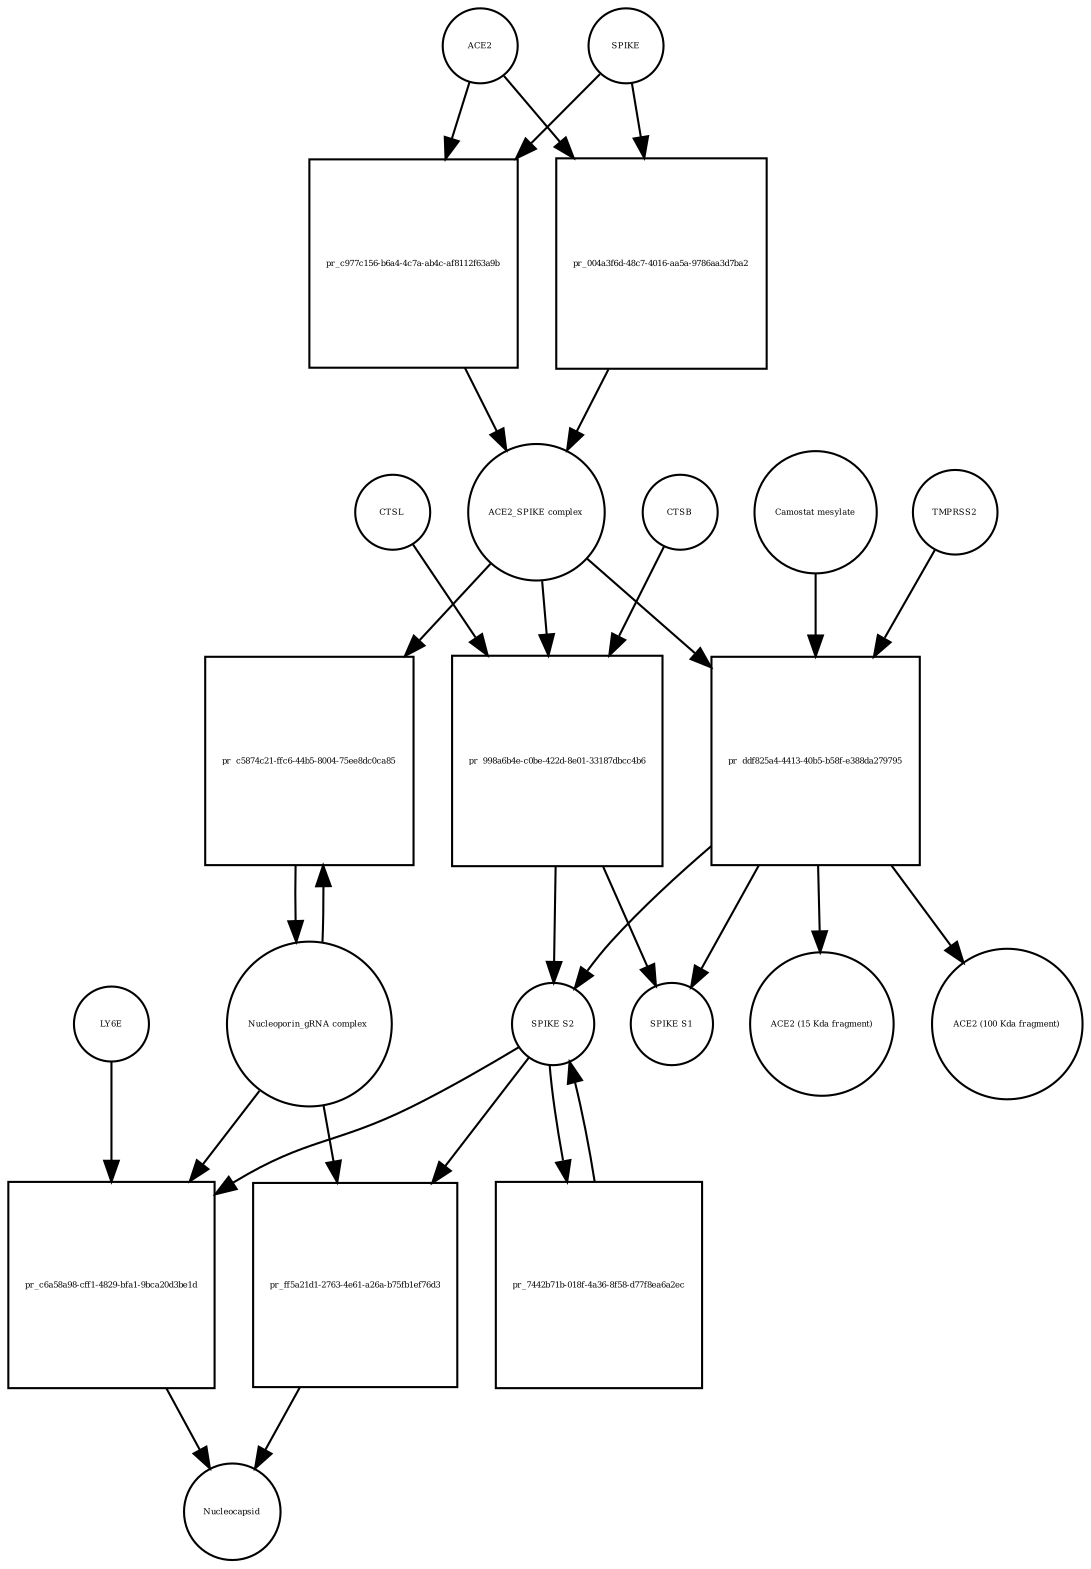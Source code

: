 strict digraph  {
ACE2 [annotation="", bipartite=0, cls=macromolecule, fontsize=4, label=ACE2, shape=circle];
"pr_c977c156-b6a4-4c7a-ab4c-af8112f63a9b" [annotation="", bipartite=1, cls=process, fontsize=4, label="pr_c977c156-b6a4-4c7a-ab4c-af8112f63a9b", shape=square];
"ACE2_SPIKE complex" [annotation="", bipartite=0, cls=complex, fontsize=4, label="ACE2_SPIKE complex", shape=circle];
SPIKE [annotation="", bipartite=0, cls="macromolecule multimer", fontsize=4, label=SPIKE, shape=circle];
"Nucleoporin_gRNA complex " [annotation="", bipartite=0, cls=complex, fontsize=4, label="Nucleoporin_gRNA complex ", shape=circle];
"pr_c5874c21-ffc6-44b5-8004-75ee8dc0ca85" [annotation="", bipartite=1, cls=process, fontsize=4, label="pr_c5874c21-ffc6-44b5-8004-75ee8dc0ca85", shape=square];
"pr_998a6b4e-c0be-422d-8e01-33187dbcc4b6" [annotation="", bipartite=1, cls=process, fontsize=4, label="pr_998a6b4e-c0be-422d-8e01-33187dbcc4b6", shape=square];
"SPIKE S2" [annotation="", bipartite=0, cls=macromolecule, fontsize=4, label="SPIKE S2", shape=circle];
CTSB [annotation="", bipartite=0, cls=macromolecule, fontsize=4, label=CTSB, shape=circle];
CTSL [annotation="", bipartite=0, cls=macromolecule, fontsize=4, label=CTSL, shape=circle];
"SPIKE S1" [annotation="", bipartite=0, cls=macromolecule, fontsize=4, label="SPIKE S1", shape=circle];
"pr_ddf825a4-4413-40b5-b58f-e388da279795" [annotation="", bipartite=1, cls=process, fontsize=4, label="pr_ddf825a4-4413-40b5-b58f-e388da279795", shape=square];
TMPRSS2 [annotation="", bipartite=0, cls=macromolecule, fontsize=4, label=TMPRSS2, shape=circle];
"Camostat mesylate" [annotation="urn_miriam_pubchem.compound_2536", bipartite=0, cls="simple chemical", fontsize=4, label="Camostat mesylate", shape=circle];
"ACE2 (15 Kda fragment)" [annotation="", bipartite=0, cls=macromolecule, fontsize=4, label="ACE2 (15 Kda fragment)", shape=circle];
"ACE2 (100 Kda fragment)" [annotation="", bipartite=0, cls=macromolecule, fontsize=4, label="ACE2 (100 Kda fragment)", shape=circle];
"pr_004a3f6d-48c7-4016-aa5a-9786aa3d7ba2" [annotation="", bipartite=1, cls=process, fontsize=4, label="pr_004a3f6d-48c7-4016-aa5a-9786aa3d7ba2", shape=square];
"pr_c6a58a98-cff1-4829-bfa1-9bca20d3be1d" [annotation="", bipartite=1, cls=process, fontsize=4, label="pr_c6a58a98-cff1-4829-bfa1-9bca20d3be1d", shape=square];
Nucleocapsid [annotation="", bipartite=0, cls=complex, fontsize=4, label=Nucleocapsid, shape=circle];
LY6E [annotation="", bipartite=0, cls=macromolecule, fontsize=4, label=LY6E, shape=circle];
"pr_7442b71b-018f-4a36-8f58-d77f8ea6a2ec" [annotation="", bipartite=1, cls=process, fontsize=4, label="pr_7442b71b-018f-4a36-8f58-d77f8ea6a2ec", shape=square];
"pr_ff5a21d1-2763-4e61-a26a-b75fb1ef76d3" [annotation="", bipartite=1, cls=process, fontsize=4, label="pr_ff5a21d1-2763-4e61-a26a-b75fb1ef76d3", shape=square];
ACE2 -> "pr_c977c156-b6a4-4c7a-ab4c-af8112f63a9b"  [annotation="", interaction_type=consumption];
ACE2 -> "pr_004a3f6d-48c7-4016-aa5a-9786aa3d7ba2"  [annotation="", interaction_type=consumption];
"pr_c977c156-b6a4-4c7a-ab4c-af8112f63a9b" -> "ACE2_SPIKE complex"  [annotation="", interaction_type=production];
"ACE2_SPIKE complex" -> "pr_c5874c21-ffc6-44b5-8004-75ee8dc0ca85"  [annotation="urn_miriam_pubmed_32142651|urn_miriam_pubmed_32094589", interaction_type=stimulation];
"ACE2_SPIKE complex" -> "pr_998a6b4e-c0be-422d-8e01-33187dbcc4b6"  [annotation="", interaction_type=consumption];
"ACE2_SPIKE complex" -> "pr_ddf825a4-4413-40b5-b58f-e388da279795"  [annotation="", interaction_type=consumption];
SPIKE -> "pr_c977c156-b6a4-4c7a-ab4c-af8112f63a9b"  [annotation="", interaction_type=consumption];
SPIKE -> "pr_004a3f6d-48c7-4016-aa5a-9786aa3d7ba2"  [annotation="", interaction_type=consumption];
"Nucleoporin_gRNA complex " -> "pr_c5874c21-ffc6-44b5-8004-75ee8dc0ca85"  [annotation="", interaction_type=consumption];
"Nucleoporin_gRNA complex " -> "pr_c6a58a98-cff1-4829-bfa1-9bca20d3be1d"  [annotation="", interaction_type=consumption];
"Nucleoporin_gRNA complex " -> "pr_ff5a21d1-2763-4e61-a26a-b75fb1ef76d3"  [annotation="", interaction_type=consumption];
"pr_c5874c21-ffc6-44b5-8004-75ee8dc0ca85" -> "Nucleoporin_gRNA complex "  [annotation="", interaction_type=production];
"pr_998a6b4e-c0be-422d-8e01-33187dbcc4b6" -> "SPIKE S2"  [annotation="", interaction_type=production];
"pr_998a6b4e-c0be-422d-8e01-33187dbcc4b6" -> "SPIKE S1"  [annotation="", interaction_type=production];
"SPIKE S2" -> "pr_c6a58a98-cff1-4829-bfa1-9bca20d3be1d"  [annotation="urn_miriam_doi_10.1101%2F2020.03.05.979260|urn_miriam_doi_10.1101%2F2020.04.02.021469", interaction_type=stimulation];
"SPIKE S2" -> "pr_7442b71b-018f-4a36-8f58-d77f8ea6a2ec"  [annotation="", interaction_type=consumption];
"SPIKE S2" -> "pr_ff5a21d1-2763-4e61-a26a-b75fb1ef76d3"  [annotation="", interaction_type=stimulation];
CTSB -> "pr_998a6b4e-c0be-422d-8e01-33187dbcc4b6"  [annotation=urn_miriam_pubmed_32142651, interaction_type=catalysis];
CTSL -> "pr_998a6b4e-c0be-422d-8e01-33187dbcc4b6"  [annotation=urn_miriam_pubmed_32142651, interaction_type=catalysis];
"pr_ddf825a4-4413-40b5-b58f-e388da279795" -> "SPIKE S2"  [annotation="", interaction_type=production];
"pr_ddf825a4-4413-40b5-b58f-e388da279795" -> "SPIKE S1"  [annotation="", interaction_type=production];
"pr_ddf825a4-4413-40b5-b58f-e388da279795" -> "ACE2 (15 Kda fragment)"  [annotation="", interaction_type=production];
"pr_ddf825a4-4413-40b5-b58f-e388da279795" -> "ACE2 (100 Kda fragment)"  [annotation="", interaction_type=production];
TMPRSS2 -> "pr_ddf825a4-4413-40b5-b58f-e388da279795"  [annotation="urn_miriam_pubmed_32142651|urn_miriam_pubmed_32094589|urn_miriam_pubmed_24227843", interaction_type=catalysis];
"Camostat mesylate" -> "pr_ddf825a4-4413-40b5-b58f-e388da279795"  [annotation="urn_miriam_pubmed_32142651|urn_miriam_pubmed_32094589|urn_miriam_pubmed_24227843", interaction_type=inhibition];
"pr_004a3f6d-48c7-4016-aa5a-9786aa3d7ba2" -> "ACE2_SPIKE complex"  [annotation="", interaction_type=production];
"pr_c6a58a98-cff1-4829-bfa1-9bca20d3be1d" -> Nucleocapsid  [annotation="", interaction_type=production];
LY6E -> "pr_c6a58a98-cff1-4829-bfa1-9bca20d3be1d"  [annotation="urn_miriam_doi_10.1101%2F2020.03.05.979260|urn_miriam_doi_10.1101%2F2020.04.02.021469", interaction_type=inhibition];
"pr_7442b71b-018f-4a36-8f58-d77f8ea6a2ec" -> "SPIKE S2"  [annotation="", interaction_type=production];
"pr_ff5a21d1-2763-4e61-a26a-b75fb1ef76d3" -> Nucleocapsid  [annotation="", interaction_type=production];
}
